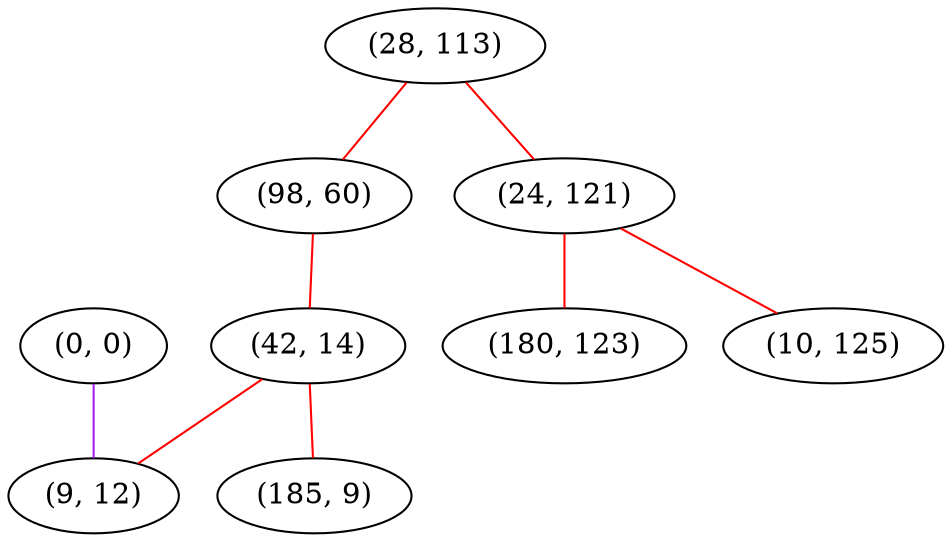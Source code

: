 graph "" {
"(0, 0)";
"(28, 113)";
"(98, 60)";
"(24, 121)";
"(42, 14)";
"(180, 123)";
"(10, 125)";
"(185, 9)";
"(9, 12)";
"(0, 0)" -- "(9, 12)"  [color=purple, key=0, weight=4];
"(28, 113)" -- "(24, 121)"  [color=red, key=0, weight=1];
"(28, 113)" -- "(98, 60)"  [color=red, key=0, weight=1];
"(98, 60)" -- "(42, 14)"  [color=red, key=0, weight=1];
"(24, 121)" -- "(10, 125)"  [color=red, key=0, weight=1];
"(24, 121)" -- "(180, 123)"  [color=red, key=0, weight=1];
"(42, 14)" -- "(9, 12)"  [color=red, key=0, weight=1];
"(42, 14)" -- "(185, 9)"  [color=red, key=0, weight=1];
}
